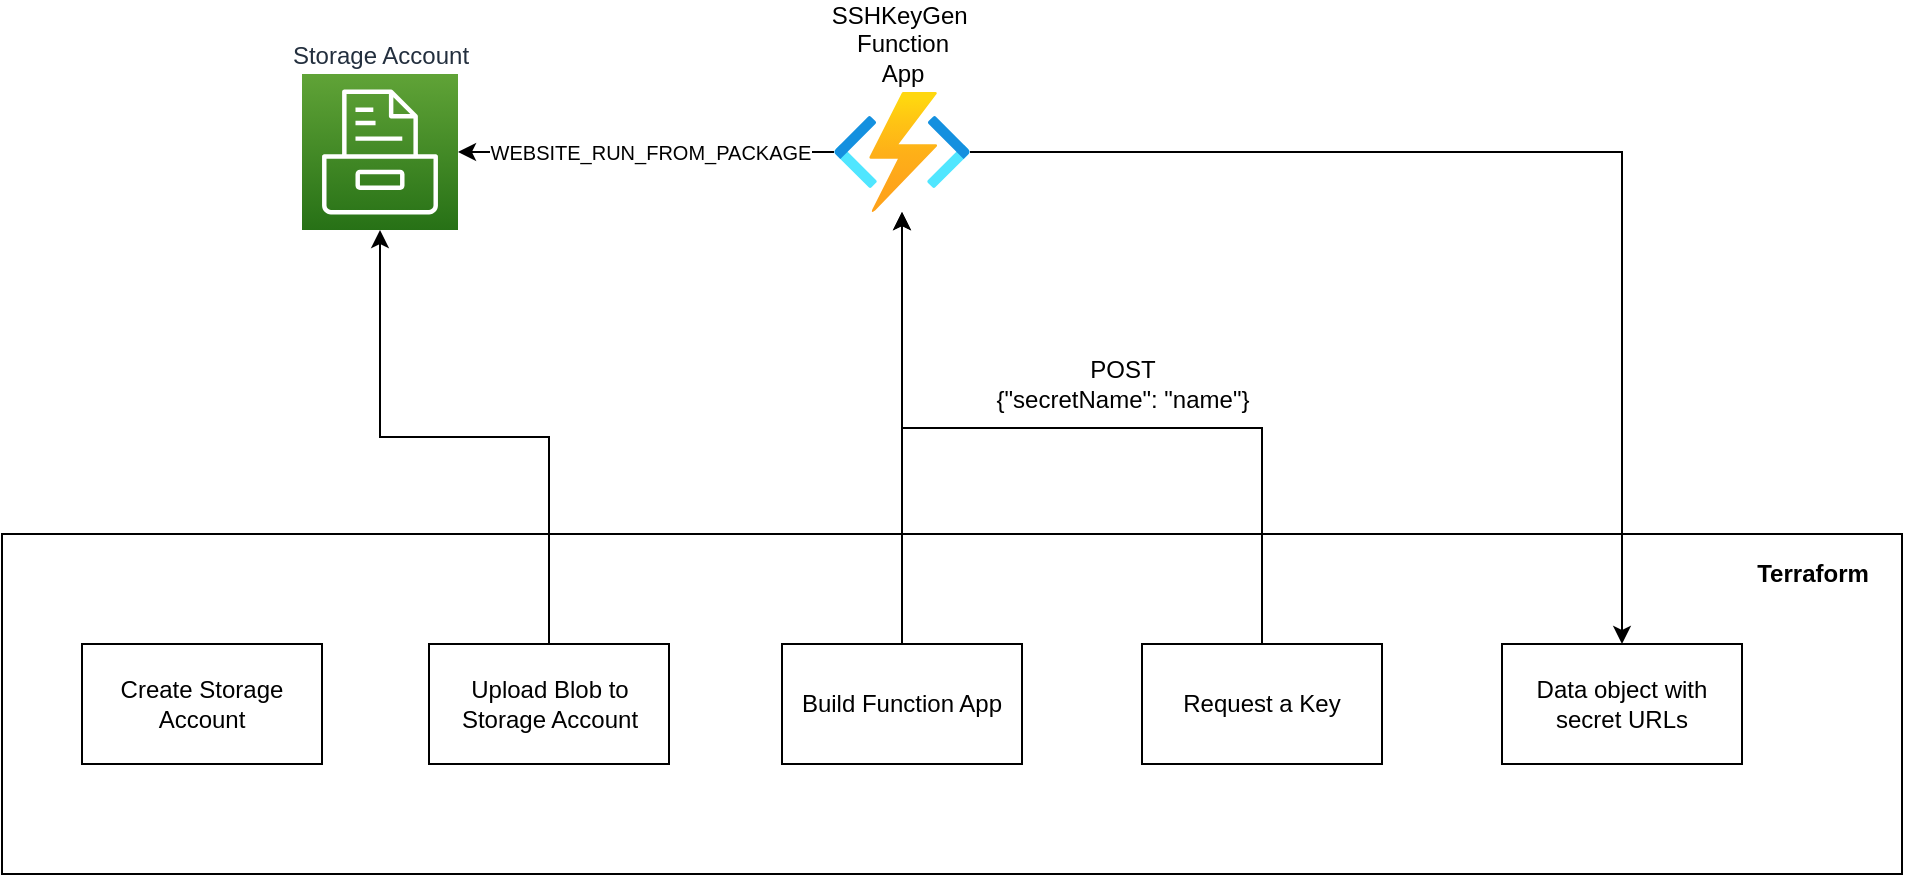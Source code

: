 <mxfile version="15.4.3" type="github">
  <diagram id="Q1_Nbqgk_0888wRoUbuO" name="Page-1">
    <mxGraphModel dx="1426" dy="751" grid="1" gridSize="10" guides="1" tooltips="1" connect="1" arrows="1" fold="1" page="1" pageScale="1" pageWidth="827" pageHeight="1169" math="0" shadow="0">
      <root>
        <mxCell id="0" />
        <mxCell id="1" parent="0" />
        <mxCell id="9cHv4V8jAmNeDaQ6r9MS-12" style="edgeStyle=orthogonalEdgeStyle;rounded=0;orthogonalLoop=1;jettySize=auto;html=1;" edge="1" parent="1" source="9cHv4V8jAmNeDaQ6r9MS-1" target="9cHv4V8jAmNeDaQ6r9MS-6">
          <mxGeometry relative="1" as="geometry" />
        </mxCell>
        <mxCell id="9cHv4V8jAmNeDaQ6r9MS-13" value="&lt;font style=&quot;font-size: 10px&quot;&gt;WEBSITE_RUN_FROM_PACKAGE&lt;/font&gt;" style="edgeLabel;html=1;align=center;verticalAlign=middle;resizable=0;points=[];" vertex="1" connectable="0" parent="9cHv4V8jAmNeDaQ6r9MS-12">
          <mxGeometry x="0.129" y="-1" relative="1" as="geometry">
            <mxPoint x="14" y="1" as="offset" />
          </mxGeometry>
        </mxCell>
        <mxCell id="9cHv4V8jAmNeDaQ6r9MS-1" value="SSHKeyGen&amp;nbsp;&lt;br&gt;Function &lt;br&gt;App" style="aspect=fixed;html=1;points=[];align=center;image;fontSize=12;image=img/lib/azure2/compute/Function_Apps.svg;labelPosition=center;verticalLabelPosition=top;verticalAlign=bottom;" vertex="1" parent="1">
          <mxGeometry x="456" y="139" width="68" height="60" as="geometry" />
        </mxCell>
        <mxCell id="9cHv4V8jAmNeDaQ6r9MS-4" value="" style="rounded=0;whiteSpace=wrap;html=1;" vertex="1" parent="1">
          <mxGeometry x="40" y="360" width="950" height="170" as="geometry" />
        </mxCell>
        <mxCell id="9cHv4V8jAmNeDaQ6r9MS-2" value="POST &lt;br&gt;{&quot;secretName&quot;: &quot;name&quot;}" style="text;html=1;resizable=0;autosize=1;align=center;verticalAlign=middle;points=[];fillColor=none;strokeColor=none;rounded=0;" vertex="1" parent="1">
          <mxGeometry x="530" y="270" width="140" height="30" as="geometry" />
        </mxCell>
        <mxCell id="9cHv4V8jAmNeDaQ6r9MS-11" style="edgeStyle=orthogonalEdgeStyle;rounded=0;orthogonalLoop=1;jettySize=auto;html=1;" edge="1" parent="1" source="9cHv4V8jAmNeDaQ6r9MS-3" target="9cHv4V8jAmNeDaQ6r9MS-1">
          <mxGeometry relative="1" as="geometry" />
        </mxCell>
        <mxCell id="9cHv4V8jAmNeDaQ6r9MS-3" value="Build Function App" style="rounded=0;whiteSpace=wrap;html=1;" vertex="1" parent="1">
          <mxGeometry x="430" y="415" width="120" height="60" as="geometry" />
        </mxCell>
        <mxCell id="9cHv4V8jAmNeDaQ6r9MS-5" value="Terraform" style="text;html=1;resizable=0;autosize=1;align=center;verticalAlign=middle;points=[];fillColor=none;strokeColor=none;rounded=0;fontStyle=1" vertex="1" parent="1">
          <mxGeometry x="910" y="370" width="70" height="20" as="geometry" />
        </mxCell>
        <mxCell id="9cHv4V8jAmNeDaQ6r9MS-6" value="Storage Account" style="sketch=0;points=[[0,0,0],[0.25,0,0],[0.5,0,0],[0.75,0,0],[1,0,0],[0,1,0],[0.25,1,0],[0.5,1,0],[0.75,1,0],[1,1,0],[0,0.25,0],[0,0.5,0],[0,0.75,0],[1,0.25,0],[1,0.5,0],[1,0.75,0]];outlineConnect=0;fontColor=#232F3E;gradientColor=#60A337;gradientDirection=north;fillColor=#277116;strokeColor=#ffffff;dashed=0;verticalLabelPosition=top;verticalAlign=bottom;align=center;html=1;fontSize=12;fontStyle=0;aspect=fixed;shape=mxgraph.aws4.resourceIcon;resIcon=mxgraph.aws4.storage;labelPosition=center;" vertex="1" parent="1">
          <mxGeometry x="190" y="130" width="78" height="78" as="geometry" />
        </mxCell>
        <mxCell id="9cHv4V8jAmNeDaQ6r9MS-9" style="edgeStyle=orthogonalEdgeStyle;rounded=0;orthogonalLoop=1;jettySize=auto;html=1;entryX=0.5;entryY=1;entryDx=0;entryDy=0;entryPerimeter=0;" edge="1" parent="1" source="9cHv4V8jAmNeDaQ6r9MS-7" target="9cHv4V8jAmNeDaQ6r9MS-6">
          <mxGeometry relative="1" as="geometry" />
        </mxCell>
        <mxCell id="9cHv4V8jAmNeDaQ6r9MS-7" value="Upload Blob to Storage Account" style="rounded=0;whiteSpace=wrap;html=1;" vertex="1" parent="1">
          <mxGeometry x="253.5" y="415" width="120" height="60" as="geometry" />
        </mxCell>
        <mxCell id="9cHv4V8jAmNeDaQ6r9MS-8" value="Create Storage Account" style="rounded=0;whiteSpace=wrap;html=1;" vertex="1" parent="1">
          <mxGeometry x="80" y="415" width="120" height="60" as="geometry" />
        </mxCell>
        <mxCell id="9cHv4V8jAmNeDaQ6r9MS-15" style="edgeStyle=orthogonalEdgeStyle;rounded=0;orthogonalLoop=1;jettySize=auto;html=1;fontSize=10;exitX=0.5;exitY=0;exitDx=0;exitDy=0;" edge="1" parent="1" source="9cHv4V8jAmNeDaQ6r9MS-14" target="9cHv4V8jAmNeDaQ6r9MS-1">
          <mxGeometry relative="1" as="geometry" />
        </mxCell>
        <mxCell id="9cHv4V8jAmNeDaQ6r9MS-14" value="Request a Key" style="rounded=0;whiteSpace=wrap;html=1;" vertex="1" parent="1">
          <mxGeometry x="610" y="415" width="120" height="60" as="geometry" />
        </mxCell>
        <mxCell id="9cHv4V8jAmNeDaQ6r9MS-16" value="Data object with secret URLs" style="rounded=0;whiteSpace=wrap;html=1;" vertex="1" parent="1">
          <mxGeometry x="790" y="415" width="120" height="60" as="geometry" />
        </mxCell>
        <mxCell id="9cHv4V8jAmNeDaQ6r9MS-17" style="edgeStyle=orthogonalEdgeStyle;rounded=0;orthogonalLoop=1;jettySize=auto;html=1;entryX=0.5;entryY=0;entryDx=0;entryDy=0;fontSize=10;" edge="1" parent="1" source="9cHv4V8jAmNeDaQ6r9MS-1" target="9cHv4V8jAmNeDaQ6r9MS-16">
          <mxGeometry relative="1" as="geometry" />
        </mxCell>
      </root>
    </mxGraphModel>
  </diagram>
</mxfile>
